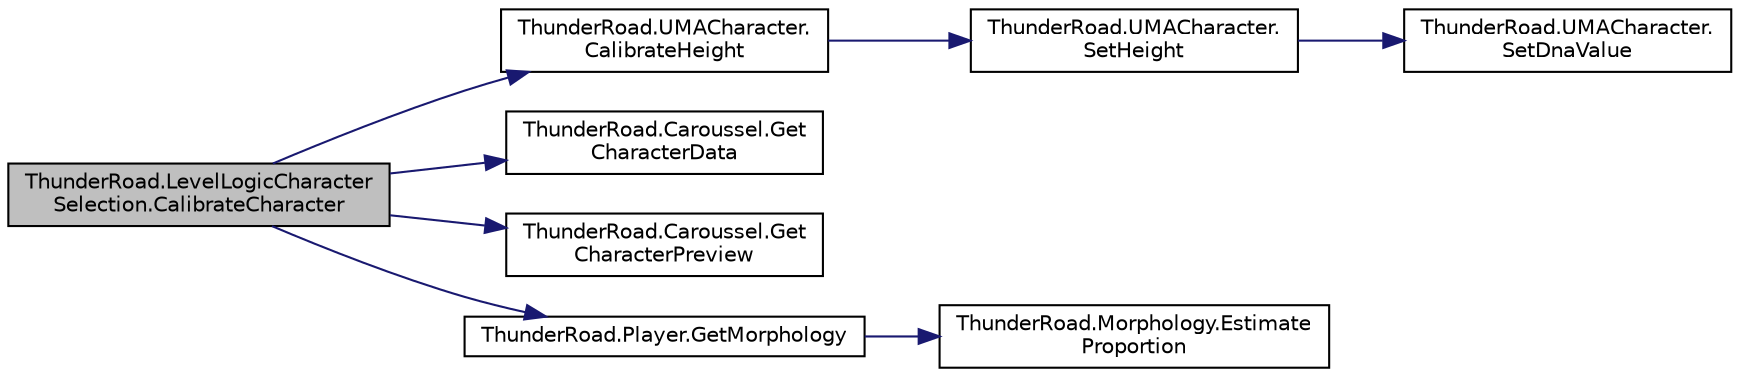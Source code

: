 digraph "ThunderRoad.LevelLogicCharacterSelection.CalibrateCharacter"
{
 // LATEX_PDF_SIZE
  edge [fontname="Helvetica",fontsize="10",labelfontname="Helvetica",labelfontsize="10"];
  node [fontname="Helvetica",fontsize="10",shape=record];
  rankdir="LR";
  Node1 [label="ThunderRoad.LevelLogicCharacter\lSelection.CalibrateCharacter",height=0.2,width=0.4,color="black", fillcolor="grey75", style="filled", fontcolor="black",tooltip="Calibrates the character."];
  Node1 -> Node2 [color="midnightblue",fontsize="10",style="solid",fontname="Helvetica"];
  Node2 [label="ThunderRoad.UMACharacter.\lCalibrateHeight",height=0.2,width=0.4,color="black", fillcolor="white", style="filled",URL="$class_thunder_road_1_1_u_m_a_character.html#aa9b0082fed719dcbad743ae8caf3db7c",tooltip="Calibrates the height."];
  Node2 -> Node3 [color="midnightblue",fontsize="10",style="solid",fontname="Helvetica"];
  Node3 [label="ThunderRoad.UMACharacter.\lSetHeight",height=0.2,width=0.4,color="black", fillcolor="white", style="filled",URL="$class_thunder_road_1_1_u_m_a_character.html#a67f38dec88f86311bf57b5ba57c2d076",tooltip=" "];
  Node3 -> Node4 [color="midnightblue",fontsize="10",style="solid",fontname="Helvetica"];
  Node4 [label="ThunderRoad.UMACharacter.\lSetDnaValue",height=0.2,width=0.4,color="black", fillcolor="white", style="filled",URL="$class_thunder_road_1_1_u_m_a_character.html#a1064281175a06db56c82477355f1c3e0",tooltip=" "];
  Node1 -> Node5 [color="midnightblue",fontsize="10",style="solid",fontname="Helvetica"];
  Node5 [label="ThunderRoad.Caroussel.Get\lCharacterData",height=0.2,width=0.4,color="black", fillcolor="white", style="filled",URL="$class_thunder_road_1_1_caroussel.html#a322117e93159590af9a414e5ae0e7e64",tooltip="Gets the character data."];
  Node1 -> Node6 [color="midnightblue",fontsize="10",style="solid",fontname="Helvetica"];
  Node6 [label="ThunderRoad.Caroussel.Get\lCharacterPreview",height=0.2,width=0.4,color="black", fillcolor="white", style="filled",URL="$class_thunder_road_1_1_caroussel.html#ad7c15c150e58867fee8aca664214a580",tooltip="Gets the character preview."];
  Node1 -> Node7 [color="midnightblue",fontsize="10",style="solid",fontname="Helvetica"];
  Node7 [label="ThunderRoad.Player.GetMorphology",height=0.2,width=0.4,color="black", fillcolor="white", style="filled",URL="$class_thunder_road_1_1_player.html#a7cd41ed13dd12a24408ff0a518288400",tooltip="Gets the morphology."];
  Node7 -> Node8 [color="midnightblue",fontsize="10",style="solid",fontname="Helvetica"];
  Node8 [label="ThunderRoad.Morphology.Estimate\lProportion",height=0.2,width=0.4,color="black", fillcolor="white", style="filled",URL="$class_thunder_road_1_1_morphology.html#a5faec3dd7e8fad5387f68b9954808f76",tooltip="Estimates the proportion."];
}
